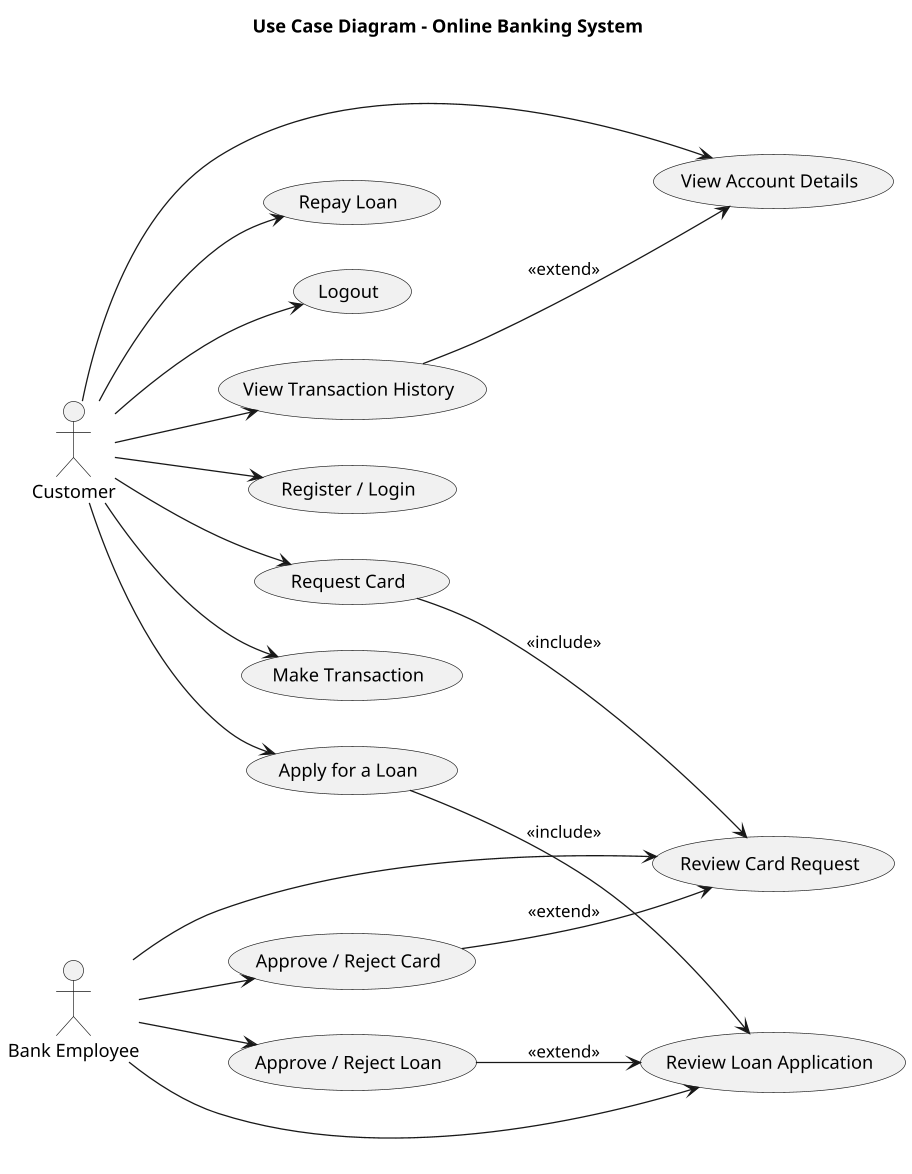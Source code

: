 @startuml
title Use Case Diagram – Online Banking System
left to right direction
scale 1.3

actor Customer
actor "Bank Employee" as Employee

(Register / Login)
(View Account Details)
(View Transaction History)
(Make Transaction)
(Request Card)
(Apply for a Loan)
(Repay Loan)
(Logout)

(Review Card Request)
(Approve / Reject Card)
(Review Loan Application)
(Approve / Reject Loan)

Customer --> (Register / Login)
Customer --> (View Account Details)
Customer --> (View Transaction History)
Customer --> (Make Transaction)
Customer --> (Request Card)
Customer --> (Apply for a Loan)
Customer --> (Repay Loan)
Customer --> (Logout)

Employee --> (Review Card Request)
Employee --> (Approve / Reject Card)
Employee --> (Review Loan Application)
Employee --> (Approve / Reject Loan)

(Request Card) --> (Review Card Request) : <<include>>
(Apply for a Loan) --> (Review Loan Application) : <<include>>

(Approve / Reject Card) --> (Review Card Request) : <<extend>>
(Approve / Reject Loan) --> (Review Loan Application) : <<extend>>
(View Transaction History) --> (View Account Details) : <<extend>>
@enduml